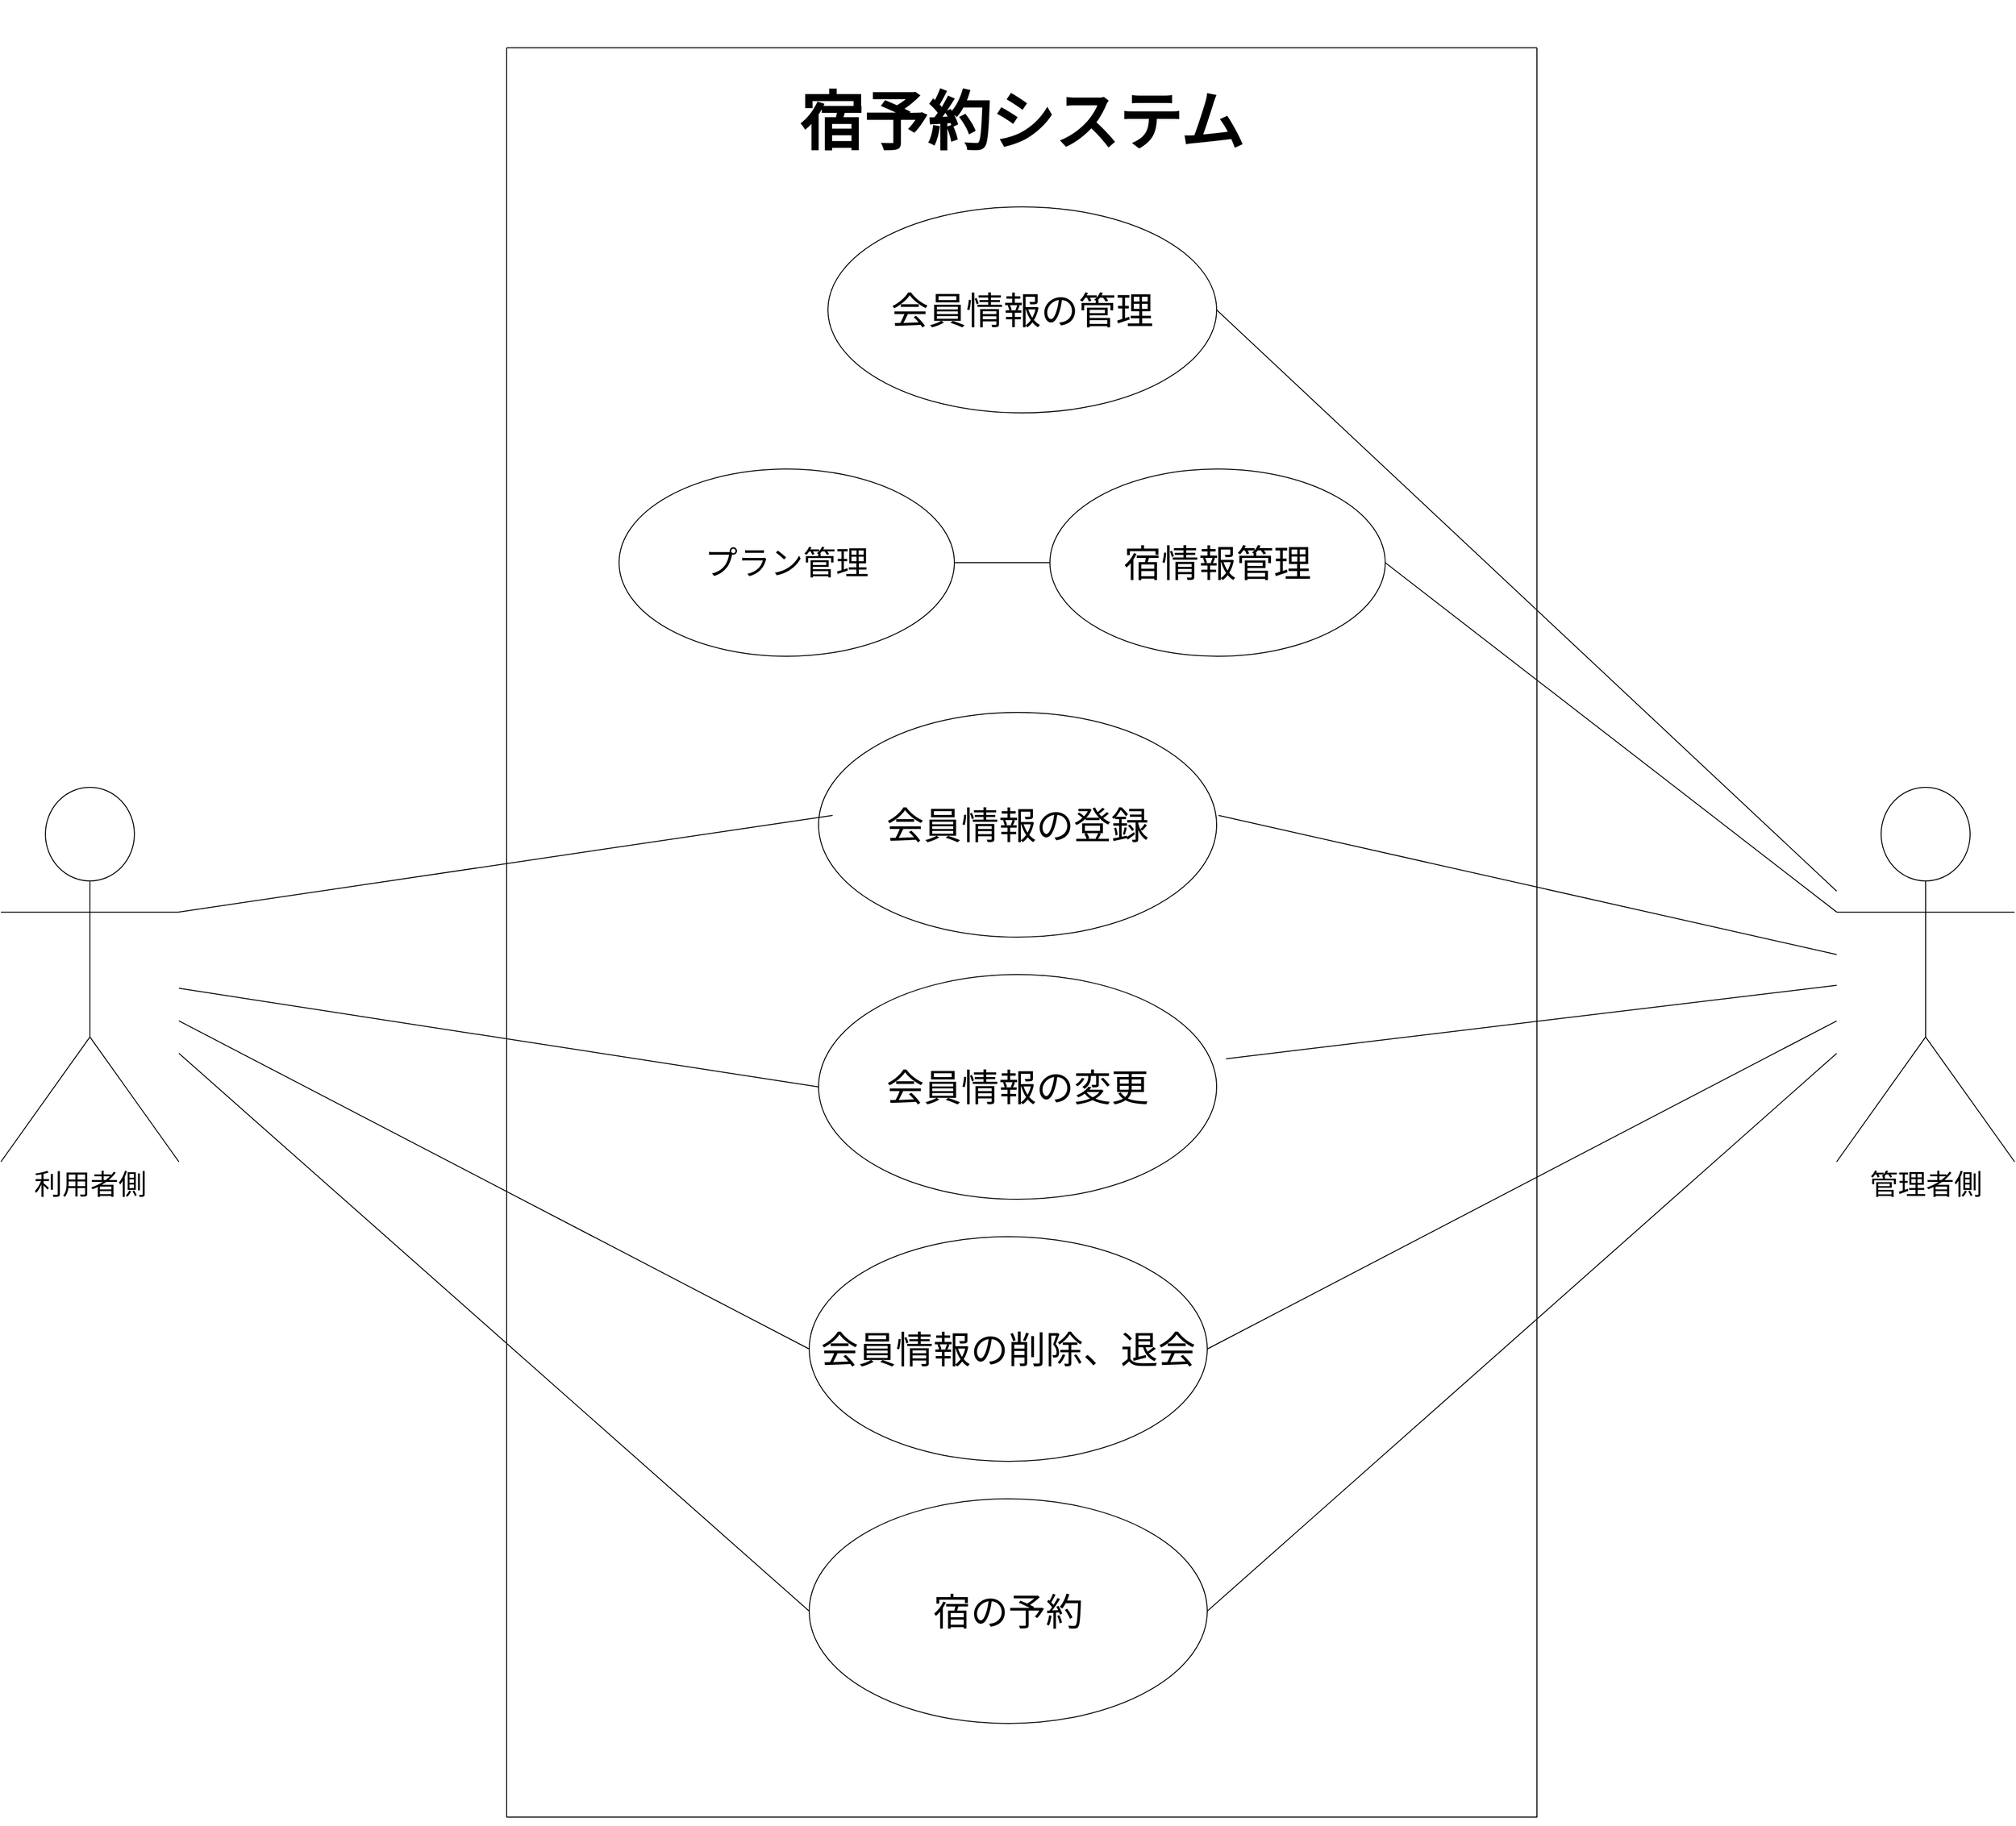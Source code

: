 <mxfile version="18.0.4" type="device"><diagram id="PTX03C8zozxvsGrrgiGg" name="ページ1"><mxGraphModel dx="3580" dy="3274" grid="1" gridSize="10" guides="1" tooltips="1" connect="1" arrows="1" fold="1" page="1" pageScale="1" pageWidth="1100" pageHeight="1700" math="0" shadow="0"><root><mxCell id="0"/><mxCell id="1" parent="0"/><mxCell id="YQOPRE4tXdRCadxVIWwj-1" value="&lt;font style=&quot;font-size: 30px;&quot;&gt;利用者側&lt;/font&gt;" style="shape=umlActor;verticalLabelPosition=bottom;verticalAlign=top;html=1;outlineConnect=0;" parent="1" vertex="1"><mxGeometry x="-540" y="650" width="190" height="400" as="geometry"/></mxCell><mxCell id="YQOPRE4tXdRCadxVIWwj-5" value="&lt;font style=&quot;font-size: 30px;&quot;&gt;管理者側&lt;/font&gt;" style="shape=umlActor;verticalLabelPosition=bottom;verticalAlign=top;html=1;outlineConnect=0;" parent="1" vertex="1"><mxGeometry x="1420" y="650" width="190" height="400" as="geometry"/></mxCell><mxCell id="YQOPRE4tXdRCadxVIWwj-9" value="" style="swimlane;startSize=0;fontSize=68;" parent="1" vertex="1"><mxGeometry y="-140" width="1100" height="1890" as="geometry"/></mxCell><mxCell id="YQOPRE4tXdRCadxVIWwj-8" value="&lt;h4&gt;&lt;b&gt;宿予約システム&lt;/b&gt;&lt;/h4&gt;" style="text;html=1;strokeColor=none;fillColor=none;align=center;verticalAlign=middle;whiteSpace=wrap;rounded=0;fontSize=68;" parent="YQOPRE4tXdRCadxVIWwj-9" vertex="1"><mxGeometry x="190" y="20" width="720" height="120" as="geometry"/></mxCell><mxCell id="YQOPRE4tXdRCadxVIWwj-4" value="&lt;font style=&quot;font-size: 40px;&quot;&gt;会員情報の管理&lt;/font&gt;" style="ellipse;whiteSpace=wrap;html=1;fontSize=30;" parent="YQOPRE4tXdRCadxVIWwj-9" vertex="1"><mxGeometry x="343" y="170" width="415" height="220" as="geometry"/></mxCell><mxCell id="YQOPRE4tXdRCadxVIWwj-7" value="&lt;span style=&quot;font-size: 40px;&quot;&gt;宿情報管理&lt;/span&gt;" style="ellipse;whiteSpace=wrap;html=1;fontSize=30;" parent="YQOPRE4tXdRCadxVIWwj-9" vertex="1"><mxGeometry x="580" y="450" width="358" height="200" as="geometry"/></mxCell><mxCell id="YQOPRE4tXdRCadxVIWwj-24" value="&lt;font style=&quot;font-size: 40px;&quot;&gt;会員情報の登録&lt;/font&gt;" style="ellipse;whiteSpace=wrap;html=1;fontSize=30;" parent="YQOPRE4tXdRCadxVIWwj-9" vertex="1"><mxGeometry x="333" y="710" width="425" height="240" as="geometry"/></mxCell><mxCell id="YQOPRE4tXdRCadxVIWwj-25" value="&lt;span style=&quot;font-size: 40px;&quot;&gt;会員情報の変更&lt;/span&gt;" style="ellipse;whiteSpace=wrap;html=1;fontSize=30;" parent="YQOPRE4tXdRCadxVIWwj-9" vertex="1"><mxGeometry x="333" y="990" width="425" height="240" as="geometry"/></mxCell><mxCell id="YQOPRE4tXdRCadxVIWwj-26" value="&lt;font style=&quot;font-size: 40px;&quot;&gt;会員情報の削除、退会&lt;/font&gt;" style="ellipse;whiteSpace=wrap;html=1;fontSize=30;" parent="YQOPRE4tXdRCadxVIWwj-9" vertex="1"><mxGeometry x="323" y="1270" width="425" height="240" as="geometry"/></mxCell><mxCell id="YQOPRE4tXdRCadxVIWwj-27" value="&lt;font style=&quot;font-size: 40px;&quot;&gt;宿の予約&lt;/font&gt;" style="ellipse;whiteSpace=wrap;html=1;fontSize=30;" parent="YQOPRE4tXdRCadxVIWwj-9" vertex="1"><mxGeometry x="323" y="1550" width="425" height="240" as="geometry"/></mxCell><mxCell id="DBkVMWNF3VI_wkxUZf0N-1" value="&lt;font style=&quot;font-size: 35px;&quot;&gt;プラン管理&lt;/font&gt;" style="ellipse;whiteSpace=wrap;html=1;" vertex="1" parent="YQOPRE4tXdRCadxVIWwj-9"><mxGeometry x="120" y="450" width="358" height="200" as="geometry"/></mxCell><mxCell id="DBkVMWNF3VI_wkxUZf0N-4" value="" style="endArrow=none;html=1;rounded=0;entryX=0;entryY=0.5;entryDx=0;entryDy=0;exitX=1;exitY=0.5;exitDx=0;exitDy=0;" edge="1" parent="YQOPRE4tXdRCadxVIWwj-9" source="DBkVMWNF3VI_wkxUZf0N-1" target="YQOPRE4tXdRCadxVIWwj-7"><mxGeometry width="50" height="50" relative="1" as="geometry"><mxPoint x="270" y="740" as="sourcePoint"/><mxPoint x="320" y="690" as="targetPoint"/></mxGeometry></mxCell><mxCell id="YQOPRE4tXdRCadxVIWwj-10" value="" style="endArrow=none;html=1;rounded=0;fontSize=68;entryX=0;entryY=0.5;entryDx=0;entryDy=0;" parent="1" source="YQOPRE4tXdRCadxVIWwj-1" target="YQOPRE4tXdRCadxVIWwj-26" edge="1"><mxGeometry width="50" height="50" relative="1" as="geometry"><mxPoint x="580" y="680" as="sourcePoint"/><mxPoint x="-220" y="540" as="targetPoint"/></mxGeometry></mxCell><mxCell id="YQOPRE4tXdRCadxVIWwj-14" value="" style="endArrow=none;html=1;rounded=0;fontSize=40;entryX=0;entryY=0.5;entryDx=0;entryDy=0;exitX=1;exitY=0.333;exitDx=0;exitDy=0;exitPerimeter=0;" parent="1" source="YQOPRE4tXdRCadxVIWwj-1" edge="1"><mxGeometry width="50" height="50" relative="1" as="geometry"><mxPoint x="-300" y="710" as="sourcePoint"/><mxPoint x="348" y="680" as="targetPoint"/></mxGeometry></mxCell><mxCell id="YQOPRE4tXdRCadxVIWwj-15" value="" style="endArrow=none;html=1;rounded=0;fontSize=40;" parent="1" target="YQOPRE4tXdRCadxVIWwj-5" edge="1"><mxGeometry width="50" height="50" relative="1" as="geometry"><mxPoint x="760" y="680" as="sourcePoint"/><mxPoint x="790" y="630" as="targetPoint"/></mxGeometry></mxCell><mxCell id="YQOPRE4tXdRCadxVIWwj-16" value="" style="endArrow=none;html=1;rounded=0;fontSize=40;exitX=1;exitY=0.5;exitDx=0;exitDy=0;" parent="1" source="YQOPRE4tXdRCadxVIWwj-4" target="YQOPRE4tXdRCadxVIWwj-5" edge="1"><mxGeometry width="50" height="50" relative="1" as="geometry"><mxPoint x="1290" y="210" as="sourcePoint"/><mxPoint x="1400" y="580" as="targetPoint"/></mxGeometry></mxCell><mxCell id="YQOPRE4tXdRCadxVIWwj-17" value="" style="endArrow=none;html=1;rounded=0;fontSize=40;exitX=1;exitY=0.5;exitDx=0;exitDy=0;entryX=0;entryY=0.333;entryDx=0;entryDy=0;entryPerimeter=0;" parent="1" source="YQOPRE4tXdRCadxVIWwj-7" target="YQOPRE4tXdRCadxVIWwj-5" edge="1"><mxGeometry width="50" height="50" relative="1" as="geometry"><mxPoint x="1290" y="300" as="sourcePoint"/><mxPoint x="1400" y="600" as="targetPoint"/></mxGeometry></mxCell><mxCell id="YQOPRE4tXdRCadxVIWwj-18" value="" style="endArrow=none;html=1;rounded=0;fontSize=40;exitX=1;exitY=0.5;exitDx=0;exitDy=0;" parent="1" target="YQOPRE4tXdRCadxVIWwj-5" edge="1"><mxGeometry width="50" height="50" relative="1" as="geometry"><mxPoint x="768" y="940" as="sourcePoint"/><mxPoint x="810" y="970" as="targetPoint"/></mxGeometry></mxCell><mxCell id="YQOPRE4tXdRCadxVIWwj-19" style="edgeStyle=orthogonalEdgeStyle;rounded=0;orthogonalLoop=1;jettySize=auto;html=1;exitX=0.5;exitY=1;exitDx=0;exitDy=0;fontSize=40;" parent="1" source="YQOPRE4tXdRCadxVIWwj-9" target="YQOPRE4tXdRCadxVIWwj-9" edge="1"><mxGeometry relative="1" as="geometry"/></mxCell><mxCell id="YQOPRE4tXdRCadxVIWwj-11" value="" style="endArrow=none;html=1;rounded=0;fontSize=68;entryX=0;entryY=0.5;entryDx=0;entryDy=0;" parent="1" source="YQOPRE4tXdRCadxVIWwj-1" target="YQOPRE4tXdRCadxVIWwj-25" edge="1"><mxGeometry width="50" height="50" relative="1" as="geometry"><mxPoint x="-300" y="680" as="sourcePoint"/><mxPoint x="-360" y="120" as="targetPoint"/></mxGeometry></mxCell><mxCell id="YQOPRE4tXdRCadxVIWwj-28" value="" style="endArrow=none;html=1;rounded=0;fontSize=68;entryX=0;entryY=0.5;entryDx=0;entryDy=0;" parent="1" source="YQOPRE4tXdRCadxVIWwj-1" target="YQOPRE4tXdRCadxVIWwj-27" edge="1"><mxGeometry width="50" height="50" relative="1" as="geometry"><mxPoint x="-80" y="1290" as="sourcePoint"/><mxPoint x="633.0" y="1422.364" as="targetPoint"/></mxGeometry></mxCell><mxCell id="YQOPRE4tXdRCadxVIWwj-29" value="" style="endArrow=none;html=1;rounded=0;fontSize=40;exitX=1;exitY=0.5;exitDx=0;exitDy=0;" parent="1" source="YQOPRE4tXdRCadxVIWwj-26" target="YQOPRE4tXdRCadxVIWwj-5" edge="1"><mxGeometry width="50" height="50" relative="1" as="geometry"><mxPoint x="1220" y="1200" as="sourcePoint"/><mxPoint x="1892" y="1278.853" as="targetPoint"/></mxGeometry></mxCell><mxCell id="YQOPRE4tXdRCadxVIWwj-30" value="" style="endArrow=none;html=1;rounded=0;fontSize=40;exitX=1;exitY=0.5;exitDx=0;exitDy=0;" parent="1" source="YQOPRE4tXdRCadxVIWwj-27" target="YQOPRE4tXdRCadxVIWwj-5" edge="1"><mxGeometry width="50" height="50" relative="1" as="geometry"><mxPoint x="1170" y="1310" as="sourcePoint"/><mxPoint x="1862" y="1116.557" as="targetPoint"/></mxGeometry></mxCell></root></mxGraphModel></diagram></mxfile>
